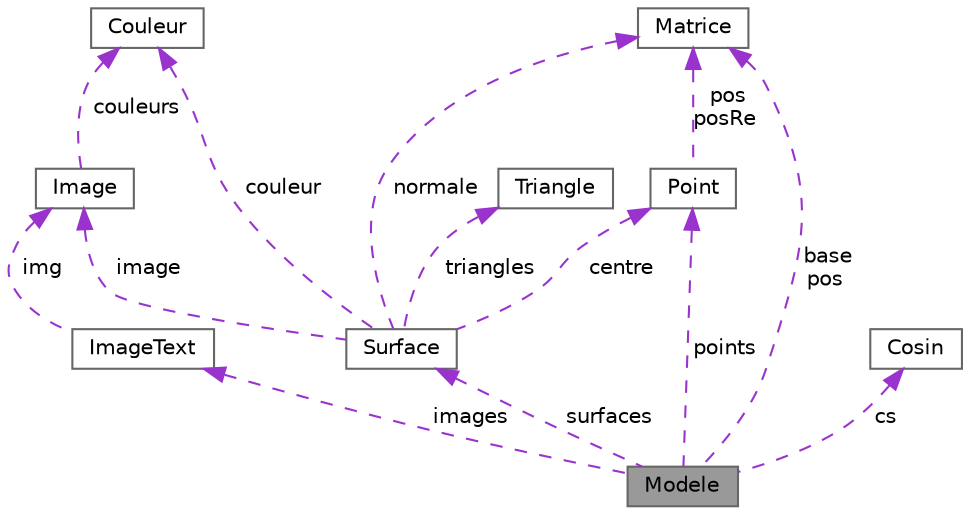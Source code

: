 digraph "Modele"
{
 // LATEX_PDF_SIZE
  bgcolor="transparent";
  edge [fontname=Helvetica,fontsize=10,labelfontname=Helvetica,labelfontsize=10];
  node [fontname=Helvetica,fontsize=10,shape=box,height=0.2,width=0.4];
  Node1 [label="Modele",height=0.2,width=0.4,color="gray40", fillcolor="grey60", style="filled", fontcolor="black",tooltip="classe Modele"];
  Node2 -> Node1 [dir="back",color="darkorchid3",style="dashed",label=" surfaces" ];
  Node2 [label="Surface",height=0.2,width=0.4,color="gray40", fillcolor="white", style="filled",URL="$classSurface.html",tooltip="classe Surface"];
  Node3 -> Node2 [dir="back",color="darkorchid3",style="dashed",label=" couleur" ];
  Node3 [label="Couleur",height=0.2,width=0.4,color="gray40", fillcolor="white", style="filled",URL="$classCouleur.html",tooltip="classe Couleur"];
  Node4 -> Node2 [dir="back",color="darkorchid3",style="dashed",label=" normale" ];
  Node4 [label="Matrice",height=0.2,width=0.4,color="gray40", fillcolor="white", style="filled",URL="$classMatrice.html",tooltip="classe Matrice"];
  Node5 -> Node2 [dir="back",color="darkorchid3",style="dashed",label=" image" ];
  Node5 [label="Image",height=0.2,width=0.4,color="gray40", fillcolor="white", style="filled",URL="$classImage.html",tooltip="classe Image"];
  Node3 -> Node5 [dir="back",color="darkorchid3",style="dashed",label=" couleurs" ];
  Node6 -> Node2 [dir="back",color="darkorchid3",style="dashed",label=" triangles" ];
  Node6 [label="Triangle",height=0.2,width=0.4,color="gray40", fillcolor="white", style="filled",URL="$structTriangle.html",tooltip="structure Triangle"];
  Node7 -> Node2 [dir="back",color="darkorchid3",style="dashed",label=" centre" ];
  Node7 [label="Point",height=0.2,width=0.4,color="gray40", fillcolor="white", style="filled",URL="$structPoint.html",tooltip="structure Point"];
  Node4 -> Node7 [dir="back",color="darkorchid3",style="dashed",label=" pos\nposRe" ];
  Node7 -> Node1 [dir="back",color="darkorchid3",style="dashed",label=" points" ];
  Node8 -> Node1 [dir="back",color="darkorchid3",style="dashed",label=" images" ];
  Node8 [label="ImageText",height=0.2,width=0.4,color="gray40", fillcolor="white", style="filled",URL="$structImageText.html",tooltip="structure ImageText"];
  Node5 -> Node8 [dir="back",color="darkorchid3",style="dashed",label=" img" ];
  Node4 -> Node1 [dir="back",color="darkorchid3",style="dashed",label=" base\npos" ];
  Node9 -> Node1 [dir="back",color="darkorchid3",style="dashed",label=" cs" ];
  Node9 [label="Cosin",height=0.2,width=0.4,color="gray40", fillcolor="white", style="filled",URL="$classCosin.html",tooltip="classe Cosin"];
}
